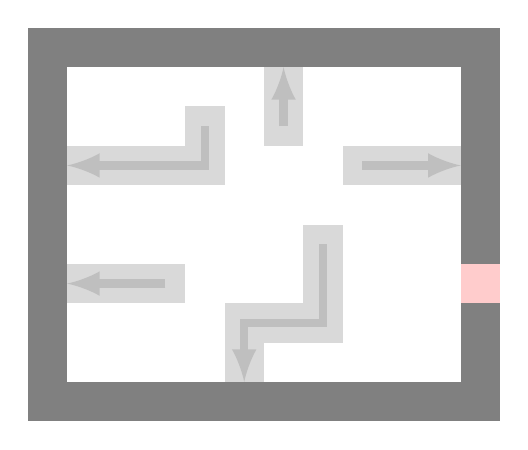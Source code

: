 ﻿\begin{tikzpicture}[scale=0.5]

\fill[gray] (-1,-1) rectangle ++(12,1);
\fill[gray] (-1,8) rectangle ++(12,1);
\fill[gray] (0,0) rectangle ++(-1,8);
\fill[gray] (10,0) rectangle ++(1,8);



\fill[gray!30] (0,5) rectangle ++(4,1);
\fill[gray!30] (3,6) rectangle ++(1,1);
\draw[-latex,gray!50, line width=3pt] (3.5,6.5) -- ++(0,-1) -- ++(-3.5,0);


\fill[gray!30] (10,5) rectangle ++(-3,1);
\draw[-latex,gray!50, line width=3pt] (7.5,5.5) -- ++(2.5,0);

\fill[gray!30] (5,8) rectangle ++(1,-2);
\draw[-latex,gray!50, line width=3pt] (5.5,6.5) -- ++(0,1.5);

\fill[gray!30] (4,0) rectangle ++(1,2);
\fill[gray!30] (5,1) rectangle ++(2,1);
\fill[gray!30] (6,2) rectangle ++(1,2);
\draw[-latex,gray!50, line width=3pt] (6.5,3.5) -- ++(0,-2) -- ++(-2,0) --++(0,-1.5);

\fill[gray!30] (0,2) rectangle ++(3,1);
\draw[-latex,gray!50, line width=3pt] (2.5,2.5) -- ++(-2.5,0);

%\fill[green!70!black] (0.5,4.5) circle (0.3) node[black, left=1cm]{départ};
\fill[red!20] (10,2) rectangle ++ (1,1); % node[black, below right]{sortie};

%\draw[-latex, blue, very thick] (0.5,4) -- ++(0,-0.5) -- ++(2.75,0) -- ++ (0,-1.75) -- ++(-3,0) -- ++(0,-1.5) -- ++(3.5,0) -- ++(0,2) -- ++ (2,0) -- ++ (0,2) -- ++(1.5,0) -- ++(0,-3.5) -- ++(-2,0) -- ++(0,-0.5) -- ++(4.5,0) -- ++(0,2.25) -- ++(1,0);

\end{tikzpicture}